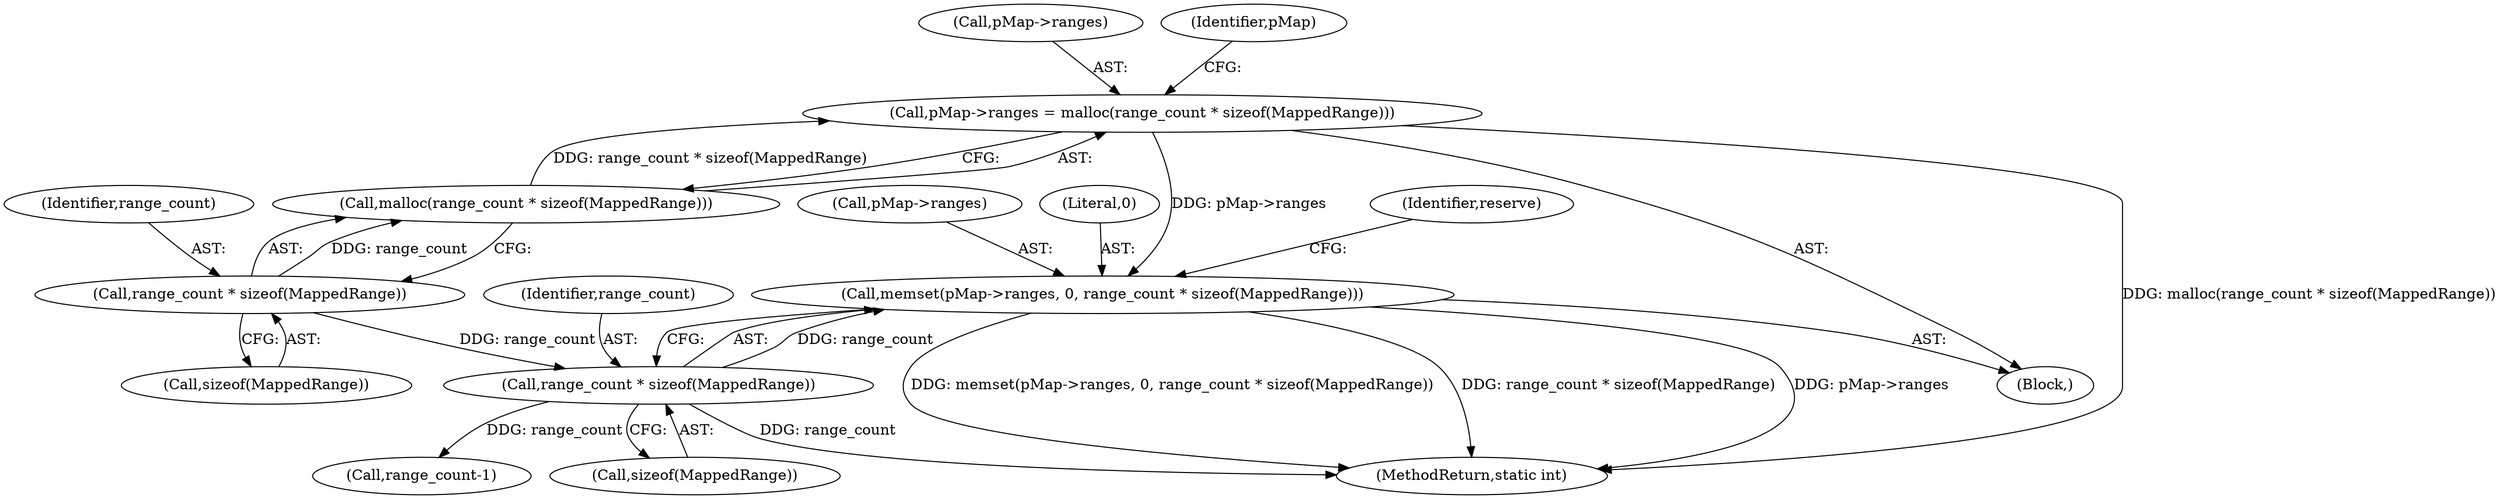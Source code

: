 digraph "1_Android_28a566f7731b4cb76d2a9ba16d997ac5aeb07dad@API" {
"1000189" [label="(Call,memset(pMap->ranges, 0, range_count * sizeof(MappedRange)))"];
"1000180" [label="(Call,pMap->ranges = malloc(range_count * sizeof(MappedRange)))"];
"1000184" [label="(Call,malloc(range_count * sizeof(MappedRange)))"];
"1000185" [label="(Call,range_count * sizeof(MappedRange))"];
"1000194" [label="(Call,range_count * sizeof(MappedRange))"];
"1000187" [label="(Call,sizeof(MappedRange))"];
"1000200" [label="(Identifier,reserve)"];
"1000186" [label="(Identifier,range_count)"];
"1000194" [label="(Call,range_count * sizeof(MappedRange))"];
"1000184" [label="(Call,malloc(range_count * sizeof(MappedRange)))"];
"1000180" [label="(Call,pMap->ranges = malloc(range_count * sizeof(MappedRange)))"];
"1000231" [label="(Call,range_count-1)"];
"1000185" [label="(Call,range_count * sizeof(MappedRange))"];
"1000380" [label="(MethodReturn,static int)"];
"1000195" [label="(Identifier,range_count)"];
"1000103" [label="(Block,)"];
"1000181" [label="(Call,pMap->ranges)"];
"1000189" [label="(Call,memset(pMap->ranges, 0, range_count * sizeof(MappedRange)))"];
"1000191" [label="(Identifier,pMap)"];
"1000190" [label="(Call,pMap->ranges)"];
"1000196" [label="(Call,sizeof(MappedRange))"];
"1000193" [label="(Literal,0)"];
"1000189" -> "1000103"  [label="AST: "];
"1000189" -> "1000194"  [label="CFG: "];
"1000190" -> "1000189"  [label="AST: "];
"1000193" -> "1000189"  [label="AST: "];
"1000194" -> "1000189"  [label="AST: "];
"1000200" -> "1000189"  [label="CFG: "];
"1000189" -> "1000380"  [label="DDG: range_count * sizeof(MappedRange)"];
"1000189" -> "1000380"  [label="DDG: pMap->ranges"];
"1000189" -> "1000380"  [label="DDG: memset(pMap->ranges, 0, range_count * sizeof(MappedRange))"];
"1000180" -> "1000189"  [label="DDG: pMap->ranges"];
"1000194" -> "1000189"  [label="DDG: range_count"];
"1000180" -> "1000103"  [label="AST: "];
"1000180" -> "1000184"  [label="CFG: "];
"1000181" -> "1000180"  [label="AST: "];
"1000184" -> "1000180"  [label="AST: "];
"1000191" -> "1000180"  [label="CFG: "];
"1000180" -> "1000380"  [label="DDG: malloc(range_count * sizeof(MappedRange))"];
"1000184" -> "1000180"  [label="DDG: range_count * sizeof(MappedRange)"];
"1000184" -> "1000185"  [label="CFG: "];
"1000185" -> "1000184"  [label="AST: "];
"1000185" -> "1000184"  [label="DDG: range_count"];
"1000185" -> "1000187"  [label="CFG: "];
"1000186" -> "1000185"  [label="AST: "];
"1000187" -> "1000185"  [label="AST: "];
"1000185" -> "1000194"  [label="DDG: range_count"];
"1000194" -> "1000196"  [label="CFG: "];
"1000195" -> "1000194"  [label="AST: "];
"1000196" -> "1000194"  [label="AST: "];
"1000194" -> "1000380"  [label="DDG: range_count"];
"1000194" -> "1000231"  [label="DDG: range_count"];
}
